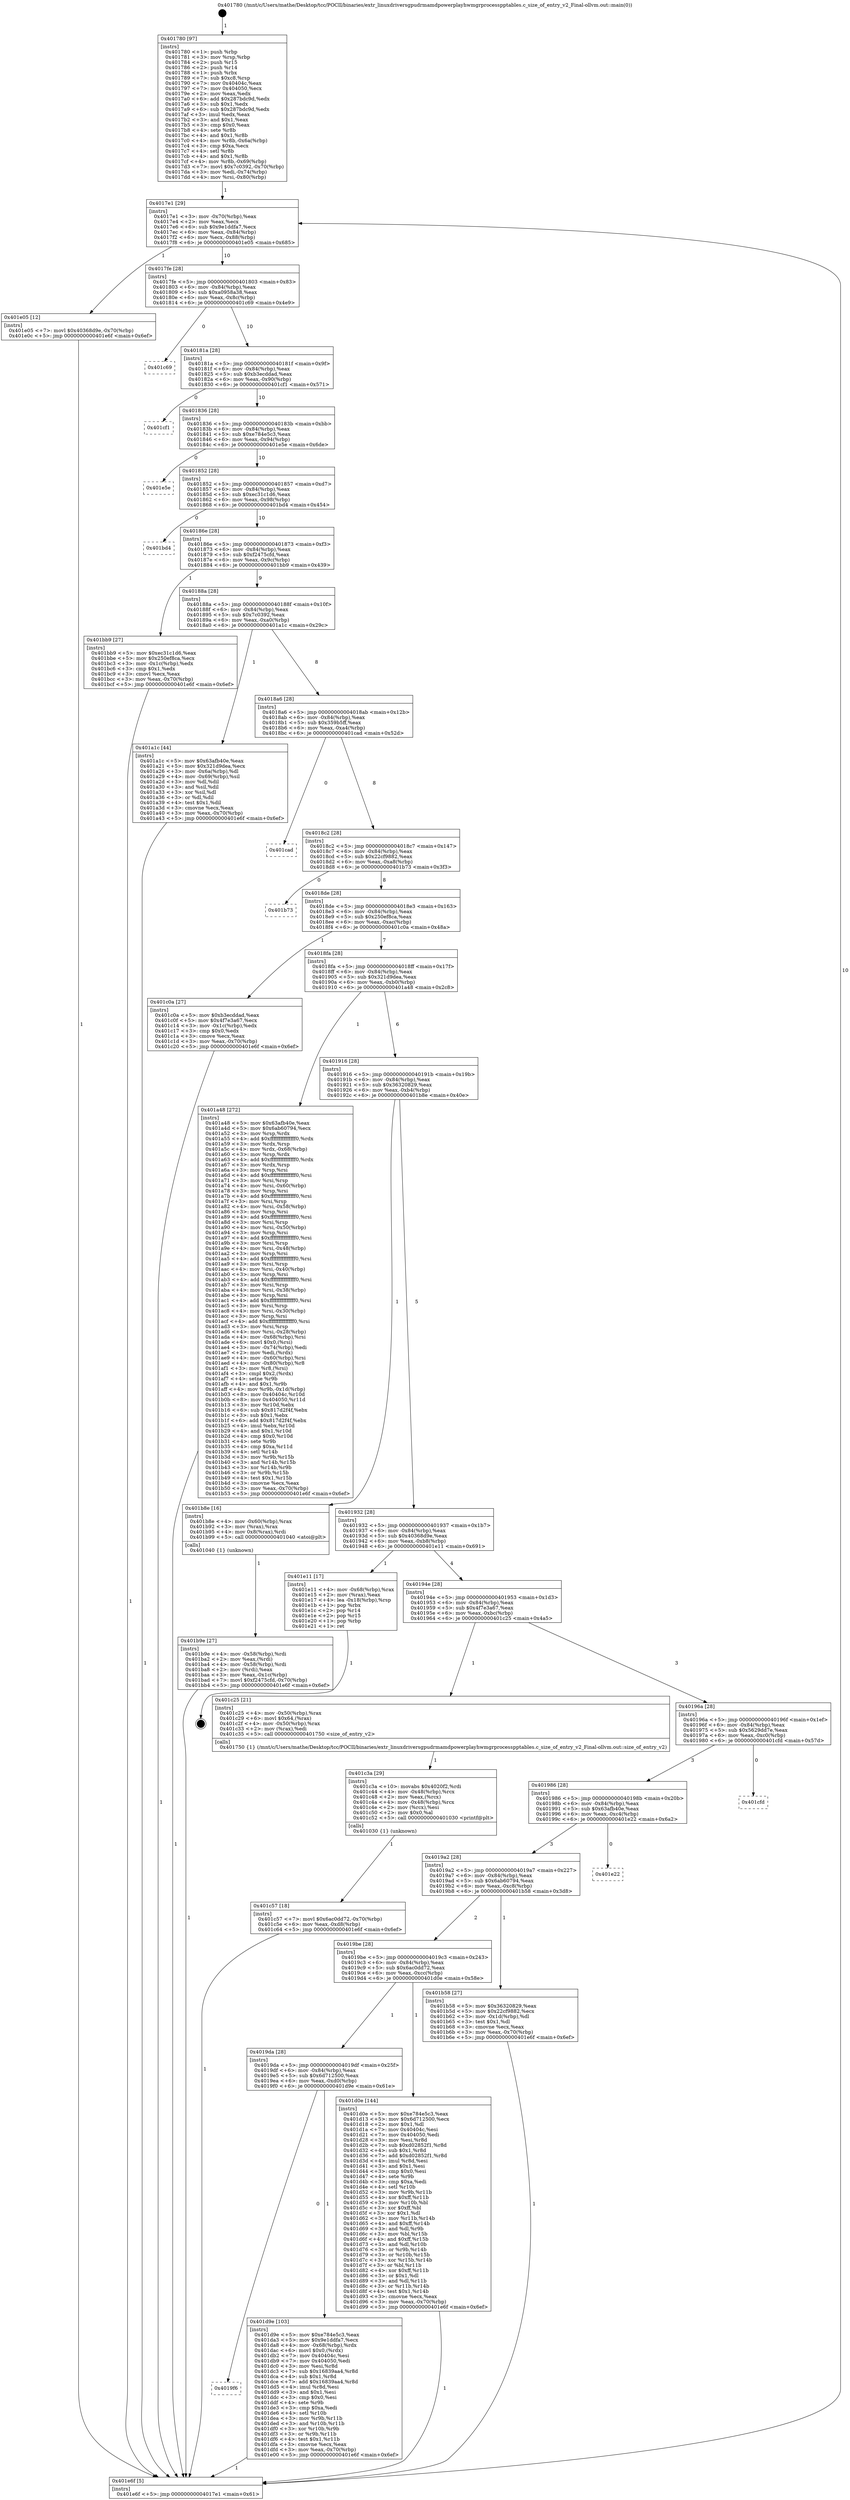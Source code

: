 digraph "0x401780" {
  label = "0x401780 (/mnt/c/Users/mathe/Desktop/tcc/POCII/binaries/extr_linuxdriversgpudrmamdpowerplayhwmgrprocesspptables.c_size_of_entry_v2_Final-ollvm.out::main(0))"
  labelloc = "t"
  node[shape=record]

  Entry [label="",width=0.3,height=0.3,shape=circle,fillcolor=black,style=filled]
  "0x4017e1" [label="{
     0x4017e1 [29]\l
     | [instrs]\l
     &nbsp;&nbsp;0x4017e1 \<+3\>: mov -0x70(%rbp),%eax\l
     &nbsp;&nbsp;0x4017e4 \<+2\>: mov %eax,%ecx\l
     &nbsp;&nbsp;0x4017e6 \<+6\>: sub $0x9e1ddfa7,%ecx\l
     &nbsp;&nbsp;0x4017ec \<+6\>: mov %eax,-0x84(%rbp)\l
     &nbsp;&nbsp;0x4017f2 \<+6\>: mov %ecx,-0x88(%rbp)\l
     &nbsp;&nbsp;0x4017f8 \<+6\>: je 0000000000401e05 \<main+0x685\>\l
  }"]
  "0x401e05" [label="{
     0x401e05 [12]\l
     | [instrs]\l
     &nbsp;&nbsp;0x401e05 \<+7\>: movl $0x40368d9e,-0x70(%rbp)\l
     &nbsp;&nbsp;0x401e0c \<+5\>: jmp 0000000000401e6f \<main+0x6ef\>\l
  }"]
  "0x4017fe" [label="{
     0x4017fe [28]\l
     | [instrs]\l
     &nbsp;&nbsp;0x4017fe \<+5\>: jmp 0000000000401803 \<main+0x83\>\l
     &nbsp;&nbsp;0x401803 \<+6\>: mov -0x84(%rbp),%eax\l
     &nbsp;&nbsp;0x401809 \<+5\>: sub $0xa0958a38,%eax\l
     &nbsp;&nbsp;0x40180e \<+6\>: mov %eax,-0x8c(%rbp)\l
     &nbsp;&nbsp;0x401814 \<+6\>: je 0000000000401c69 \<main+0x4e9\>\l
  }"]
  Exit [label="",width=0.3,height=0.3,shape=circle,fillcolor=black,style=filled,peripheries=2]
  "0x401c69" [label="{
     0x401c69\l
  }", style=dashed]
  "0x40181a" [label="{
     0x40181a [28]\l
     | [instrs]\l
     &nbsp;&nbsp;0x40181a \<+5\>: jmp 000000000040181f \<main+0x9f\>\l
     &nbsp;&nbsp;0x40181f \<+6\>: mov -0x84(%rbp),%eax\l
     &nbsp;&nbsp;0x401825 \<+5\>: sub $0xb3ecddad,%eax\l
     &nbsp;&nbsp;0x40182a \<+6\>: mov %eax,-0x90(%rbp)\l
     &nbsp;&nbsp;0x401830 \<+6\>: je 0000000000401cf1 \<main+0x571\>\l
  }"]
  "0x4019f6" [label="{
     0x4019f6\l
  }", style=dashed]
  "0x401cf1" [label="{
     0x401cf1\l
  }", style=dashed]
  "0x401836" [label="{
     0x401836 [28]\l
     | [instrs]\l
     &nbsp;&nbsp;0x401836 \<+5\>: jmp 000000000040183b \<main+0xbb\>\l
     &nbsp;&nbsp;0x40183b \<+6\>: mov -0x84(%rbp),%eax\l
     &nbsp;&nbsp;0x401841 \<+5\>: sub $0xe784e5c3,%eax\l
     &nbsp;&nbsp;0x401846 \<+6\>: mov %eax,-0x94(%rbp)\l
     &nbsp;&nbsp;0x40184c \<+6\>: je 0000000000401e5e \<main+0x6de\>\l
  }"]
  "0x401d9e" [label="{
     0x401d9e [103]\l
     | [instrs]\l
     &nbsp;&nbsp;0x401d9e \<+5\>: mov $0xe784e5c3,%eax\l
     &nbsp;&nbsp;0x401da3 \<+5\>: mov $0x9e1ddfa7,%ecx\l
     &nbsp;&nbsp;0x401da8 \<+4\>: mov -0x68(%rbp),%rdx\l
     &nbsp;&nbsp;0x401dac \<+6\>: movl $0x0,(%rdx)\l
     &nbsp;&nbsp;0x401db2 \<+7\>: mov 0x40404c,%esi\l
     &nbsp;&nbsp;0x401db9 \<+7\>: mov 0x404050,%edi\l
     &nbsp;&nbsp;0x401dc0 \<+3\>: mov %esi,%r8d\l
     &nbsp;&nbsp;0x401dc3 \<+7\>: sub $0x16839aa4,%r8d\l
     &nbsp;&nbsp;0x401dca \<+4\>: sub $0x1,%r8d\l
     &nbsp;&nbsp;0x401dce \<+7\>: add $0x16839aa4,%r8d\l
     &nbsp;&nbsp;0x401dd5 \<+4\>: imul %r8d,%esi\l
     &nbsp;&nbsp;0x401dd9 \<+3\>: and $0x1,%esi\l
     &nbsp;&nbsp;0x401ddc \<+3\>: cmp $0x0,%esi\l
     &nbsp;&nbsp;0x401ddf \<+4\>: sete %r9b\l
     &nbsp;&nbsp;0x401de3 \<+3\>: cmp $0xa,%edi\l
     &nbsp;&nbsp;0x401de6 \<+4\>: setl %r10b\l
     &nbsp;&nbsp;0x401dea \<+3\>: mov %r9b,%r11b\l
     &nbsp;&nbsp;0x401ded \<+3\>: and %r10b,%r11b\l
     &nbsp;&nbsp;0x401df0 \<+3\>: xor %r10b,%r9b\l
     &nbsp;&nbsp;0x401df3 \<+3\>: or %r9b,%r11b\l
     &nbsp;&nbsp;0x401df6 \<+4\>: test $0x1,%r11b\l
     &nbsp;&nbsp;0x401dfa \<+3\>: cmovne %ecx,%eax\l
     &nbsp;&nbsp;0x401dfd \<+3\>: mov %eax,-0x70(%rbp)\l
     &nbsp;&nbsp;0x401e00 \<+5\>: jmp 0000000000401e6f \<main+0x6ef\>\l
  }"]
  "0x401e5e" [label="{
     0x401e5e\l
  }", style=dashed]
  "0x401852" [label="{
     0x401852 [28]\l
     | [instrs]\l
     &nbsp;&nbsp;0x401852 \<+5\>: jmp 0000000000401857 \<main+0xd7\>\l
     &nbsp;&nbsp;0x401857 \<+6\>: mov -0x84(%rbp),%eax\l
     &nbsp;&nbsp;0x40185d \<+5\>: sub $0xec31c1d6,%eax\l
     &nbsp;&nbsp;0x401862 \<+6\>: mov %eax,-0x98(%rbp)\l
     &nbsp;&nbsp;0x401868 \<+6\>: je 0000000000401bd4 \<main+0x454\>\l
  }"]
  "0x4019da" [label="{
     0x4019da [28]\l
     | [instrs]\l
     &nbsp;&nbsp;0x4019da \<+5\>: jmp 00000000004019df \<main+0x25f\>\l
     &nbsp;&nbsp;0x4019df \<+6\>: mov -0x84(%rbp),%eax\l
     &nbsp;&nbsp;0x4019e5 \<+5\>: sub $0x6d712500,%eax\l
     &nbsp;&nbsp;0x4019ea \<+6\>: mov %eax,-0xd0(%rbp)\l
     &nbsp;&nbsp;0x4019f0 \<+6\>: je 0000000000401d9e \<main+0x61e\>\l
  }"]
  "0x401bd4" [label="{
     0x401bd4\l
  }", style=dashed]
  "0x40186e" [label="{
     0x40186e [28]\l
     | [instrs]\l
     &nbsp;&nbsp;0x40186e \<+5\>: jmp 0000000000401873 \<main+0xf3\>\l
     &nbsp;&nbsp;0x401873 \<+6\>: mov -0x84(%rbp),%eax\l
     &nbsp;&nbsp;0x401879 \<+5\>: sub $0xf2475cfd,%eax\l
     &nbsp;&nbsp;0x40187e \<+6\>: mov %eax,-0x9c(%rbp)\l
     &nbsp;&nbsp;0x401884 \<+6\>: je 0000000000401bb9 \<main+0x439\>\l
  }"]
  "0x401d0e" [label="{
     0x401d0e [144]\l
     | [instrs]\l
     &nbsp;&nbsp;0x401d0e \<+5\>: mov $0xe784e5c3,%eax\l
     &nbsp;&nbsp;0x401d13 \<+5\>: mov $0x6d712500,%ecx\l
     &nbsp;&nbsp;0x401d18 \<+2\>: mov $0x1,%dl\l
     &nbsp;&nbsp;0x401d1a \<+7\>: mov 0x40404c,%esi\l
     &nbsp;&nbsp;0x401d21 \<+7\>: mov 0x404050,%edi\l
     &nbsp;&nbsp;0x401d28 \<+3\>: mov %esi,%r8d\l
     &nbsp;&nbsp;0x401d2b \<+7\>: sub $0xd02852f1,%r8d\l
     &nbsp;&nbsp;0x401d32 \<+4\>: sub $0x1,%r8d\l
     &nbsp;&nbsp;0x401d36 \<+7\>: add $0xd02852f1,%r8d\l
     &nbsp;&nbsp;0x401d3d \<+4\>: imul %r8d,%esi\l
     &nbsp;&nbsp;0x401d41 \<+3\>: and $0x1,%esi\l
     &nbsp;&nbsp;0x401d44 \<+3\>: cmp $0x0,%esi\l
     &nbsp;&nbsp;0x401d47 \<+4\>: sete %r9b\l
     &nbsp;&nbsp;0x401d4b \<+3\>: cmp $0xa,%edi\l
     &nbsp;&nbsp;0x401d4e \<+4\>: setl %r10b\l
     &nbsp;&nbsp;0x401d52 \<+3\>: mov %r9b,%r11b\l
     &nbsp;&nbsp;0x401d55 \<+4\>: xor $0xff,%r11b\l
     &nbsp;&nbsp;0x401d59 \<+3\>: mov %r10b,%bl\l
     &nbsp;&nbsp;0x401d5c \<+3\>: xor $0xff,%bl\l
     &nbsp;&nbsp;0x401d5f \<+3\>: xor $0x1,%dl\l
     &nbsp;&nbsp;0x401d62 \<+3\>: mov %r11b,%r14b\l
     &nbsp;&nbsp;0x401d65 \<+4\>: and $0xff,%r14b\l
     &nbsp;&nbsp;0x401d69 \<+3\>: and %dl,%r9b\l
     &nbsp;&nbsp;0x401d6c \<+3\>: mov %bl,%r15b\l
     &nbsp;&nbsp;0x401d6f \<+4\>: and $0xff,%r15b\l
     &nbsp;&nbsp;0x401d73 \<+3\>: and %dl,%r10b\l
     &nbsp;&nbsp;0x401d76 \<+3\>: or %r9b,%r14b\l
     &nbsp;&nbsp;0x401d79 \<+3\>: or %r10b,%r15b\l
     &nbsp;&nbsp;0x401d7c \<+3\>: xor %r15b,%r14b\l
     &nbsp;&nbsp;0x401d7f \<+3\>: or %bl,%r11b\l
     &nbsp;&nbsp;0x401d82 \<+4\>: xor $0xff,%r11b\l
     &nbsp;&nbsp;0x401d86 \<+3\>: or $0x1,%dl\l
     &nbsp;&nbsp;0x401d89 \<+3\>: and %dl,%r11b\l
     &nbsp;&nbsp;0x401d8c \<+3\>: or %r11b,%r14b\l
     &nbsp;&nbsp;0x401d8f \<+4\>: test $0x1,%r14b\l
     &nbsp;&nbsp;0x401d93 \<+3\>: cmovne %ecx,%eax\l
     &nbsp;&nbsp;0x401d96 \<+3\>: mov %eax,-0x70(%rbp)\l
     &nbsp;&nbsp;0x401d99 \<+5\>: jmp 0000000000401e6f \<main+0x6ef\>\l
  }"]
  "0x401bb9" [label="{
     0x401bb9 [27]\l
     | [instrs]\l
     &nbsp;&nbsp;0x401bb9 \<+5\>: mov $0xec31c1d6,%eax\l
     &nbsp;&nbsp;0x401bbe \<+5\>: mov $0x250ef8ca,%ecx\l
     &nbsp;&nbsp;0x401bc3 \<+3\>: mov -0x1c(%rbp),%edx\l
     &nbsp;&nbsp;0x401bc6 \<+3\>: cmp $0x1,%edx\l
     &nbsp;&nbsp;0x401bc9 \<+3\>: cmovl %ecx,%eax\l
     &nbsp;&nbsp;0x401bcc \<+3\>: mov %eax,-0x70(%rbp)\l
     &nbsp;&nbsp;0x401bcf \<+5\>: jmp 0000000000401e6f \<main+0x6ef\>\l
  }"]
  "0x40188a" [label="{
     0x40188a [28]\l
     | [instrs]\l
     &nbsp;&nbsp;0x40188a \<+5\>: jmp 000000000040188f \<main+0x10f\>\l
     &nbsp;&nbsp;0x40188f \<+6\>: mov -0x84(%rbp),%eax\l
     &nbsp;&nbsp;0x401895 \<+5\>: sub $0x7c0392,%eax\l
     &nbsp;&nbsp;0x40189a \<+6\>: mov %eax,-0xa0(%rbp)\l
     &nbsp;&nbsp;0x4018a0 \<+6\>: je 0000000000401a1c \<main+0x29c\>\l
  }"]
  "0x401c57" [label="{
     0x401c57 [18]\l
     | [instrs]\l
     &nbsp;&nbsp;0x401c57 \<+7\>: movl $0x6ac0dd72,-0x70(%rbp)\l
     &nbsp;&nbsp;0x401c5e \<+6\>: mov %eax,-0xd8(%rbp)\l
     &nbsp;&nbsp;0x401c64 \<+5\>: jmp 0000000000401e6f \<main+0x6ef\>\l
  }"]
  "0x401a1c" [label="{
     0x401a1c [44]\l
     | [instrs]\l
     &nbsp;&nbsp;0x401a1c \<+5\>: mov $0x63afb40e,%eax\l
     &nbsp;&nbsp;0x401a21 \<+5\>: mov $0x321d9dea,%ecx\l
     &nbsp;&nbsp;0x401a26 \<+3\>: mov -0x6a(%rbp),%dl\l
     &nbsp;&nbsp;0x401a29 \<+4\>: mov -0x69(%rbp),%sil\l
     &nbsp;&nbsp;0x401a2d \<+3\>: mov %dl,%dil\l
     &nbsp;&nbsp;0x401a30 \<+3\>: and %sil,%dil\l
     &nbsp;&nbsp;0x401a33 \<+3\>: xor %sil,%dl\l
     &nbsp;&nbsp;0x401a36 \<+3\>: or %dl,%dil\l
     &nbsp;&nbsp;0x401a39 \<+4\>: test $0x1,%dil\l
     &nbsp;&nbsp;0x401a3d \<+3\>: cmovne %ecx,%eax\l
     &nbsp;&nbsp;0x401a40 \<+3\>: mov %eax,-0x70(%rbp)\l
     &nbsp;&nbsp;0x401a43 \<+5\>: jmp 0000000000401e6f \<main+0x6ef\>\l
  }"]
  "0x4018a6" [label="{
     0x4018a6 [28]\l
     | [instrs]\l
     &nbsp;&nbsp;0x4018a6 \<+5\>: jmp 00000000004018ab \<main+0x12b\>\l
     &nbsp;&nbsp;0x4018ab \<+6\>: mov -0x84(%rbp),%eax\l
     &nbsp;&nbsp;0x4018b1 \<+5\>: sub $0x359b5ff,%eax\l
     &nbsp;&nbsp;0x4018b6 \<+6\>: mov %eax,-0xa4(%rbp)\l
     &nbsp;&nbsp;0x4018bc \<+6\>: je 0000000000401cad \<main+0x52d\>\l
  }"]
  "0x401e6f" [label="{
     0x401e6f [5]\l
     | [instrs]\l
     &nbsp;&nbsp;0x401e6f \<+5\>: jmp 00000000004017e1 \<main+0x61\>\l
  }"]
  "0x401780" [label="{
     0x401780 [97]\l
     | [instrs]\l
     &nbsp;&nbsp;0x401780 \<+1\>: push %rbp\l
     &nbsp;&nbsp;0x401781 \<+3\>: mov %rsp,%rbp\l
     &nbsp;&nbsp;0x401784 \<+2\>: push %r15\l
     &nbsp;&nbsp;0x401786 \<+2\>: push %r14\l
     &nbsp;&nbsp;0x401788 \<+1\>: push %rbx\l
     &nbsp;&nbsp;0x401789 \<+7\>: sub $0xc8,%rsp\l
     &nbsp;&nbsp;0x401790 \<+7\>: mov 0x40404c,%eax\l
     &nbsp;&nbsp;0x401797 \<+7\>: mov 0x404050,%ecx\l
     &nbsp;&nbsp;0x40179e \<+2\>: mov %eax,%edx\l
     &nbsp;&nbsp;0x4017a0 \<+6\>: add $0x287bdc9d,%edx\l
     &nbsp;&nbsp;0x4017a6 \<+3\>: sub $0x1,%edx\l
     &nbsp;&nbsp;0x4017a9 \<+6\>: sub $0x287bdc9d,%edx\l
     &nbsp;&nbsp;0x4017af \<+3\>: imul %edx,%eax\l
     &nbsp;&nbsp;0x4017b2 \<+3\>: and $0x1,%eax\l
     &nbsp;&nbsp;0x4017b5 \<+3\>: cmp $0x0,%eax\l
     &nbsp;&nbsp;0x4017b8 \<+4\>: sete %r8b\l
     &nbsp;&nbsp;0x4017bc \<+4\>: and $0x1,%r8b\l
     &nbsp;&nbsp;0x4017c0 \<+4\>: mov %r8b,-0x6a(%rbp)\l
     &nbsp;&nbsp;0x4017c4 \<+3\>: cmp $0xa,%ecx\l
     &nbsp;&nbsp;0x4017c7 \<+4\>: setl %r8b\l
     &nbsp;&nbsp;0x4017cb \<+4\>: and $0x1,%r8b\l
     &nbsp;&nbsp;0x4017cf \<+4\>: mov %r8b,-0x69(%rbp)\l
     &nbsp;&nbsp;0x4017d3 \<+7\>: movl $0x7c0392,-0x70(%rbp)\l
     &nbsp;&nbsp;0x4017da \<+3\>: mov %edi,-0x74(%rbp)\l
     &nbsp;&nbsp;0x4017dd \<+4\>: mov %rsi,-0x80(%rbp)\l
  }"]
  "0x401c3a" [label="{
     0x401c3a [29]\l
     | [instrs]\l
     &nbsp;&nbsp;0x401c3a \<+10\>: movabs $0x4020f2,%rdi\l
     &nbsp;&nbsp;0x401c44 \<+4\>: mov -0x48(%rbp),%rcx\l
     &nbsp;&nbsp;0x401c48 \<+2\>: mov %eax,(%rcx)\l
     &nbsp;&nbsp;0x401c4a \<+4\>: mov -0x48(%rbp),%rcx\l
     &nbsp;&nbsp;0x401c4e \<+2\>: mov (%rcx),%esi\l
     &nbsp;&nbsp;0x401c50 \<+2\>: mov $0x0,%al\l
     &nbsp;&nbsp;0x401c52 \<+5\>: call 0000000000401030 \<printf@plt\>\l
     | [calls]\l
     &nbsp;&nbsp;0x401030 \{1\} (unknown)\l
  }"]
  "0x401cad" [label="{
     0x401cad\l
  }", style=dashed]
  "0x4018c2" [label="{
     0x4018c2 [28]\l
     | [instrs]\l
     &nbsp;&nbsp;0x4018c2 \<+5\>: jmp 00000000004018c7 \<main+0x147\>\l
     &nbsp;&nbsp;0x4018c7 \<+6\>: mov -0x84(%rbp),%eax\l
     &nbsp;&nbsp;0x4018cd \<+5\>: sub $0x22cf9882,%eax\l
     &nbsp;&nbsp;0x4018d2 \<+6\>: mov %eax,-0xa8(%rbp)\l
     &nbsp;&nbsp;0x4018d8 \<+6\>: je 0000000000401b73 \<main+0x3f3\>\l
  }"]
  "0x401b9e" [label="{
     0x401b9e [27]\l
     | [instrs]\l
     &nbsp;&nbsp;0x401b9e \<+4\>: mov -0x58(%rbp),%rdi\l
     &nbsp;&nbsp;0x401ba2 \<+2\>: mov %eax,(%rdi)\l
     &nbsp;&nbsp;0x401ba4 \<+4\>: mov -0x58(%rbp),%rdi\l
     &nbsp;&nbsp;0x401ba8 \<+2\>: mov (%rdi),%eax\l
     &nbsp;&nbsp;0x401baa \<+3\>: mov %eax,-0x1c(%rbp)\l
     &nbsp;&nbsp;0x401bad \<+7\>: movl $0xf2475cfd,-0x70(%rbp)\l
     &nbsp;&nbsp;0x401bb4 \<+5\>: jmp 0000000000401e6f \<main+0x6ef\>\l
  }"]
  "0x401b73" [label="{
     0x401b73\l
  }", style=dashed]
  "0x4018de" [label="{
     0x4018de [28]\l
     | [instrs]\l
     &nbsp;&nbsp;0x4018de \<+5\>: jmp 00000000004018e3 \<main+0x163\>\l
     &nbsp;&nbsp;0x4018e3 \<+6\>: mov -0x84(%rbp),%eax\l
     &nbsp;&nbsp;0x4018e9 \<+5\>: sub $0x250ef8ca,%eax\l
     &nbsp;&nbsp;0x4018ee \<+6\>: mov %eax,-0xac(%rbp)\l
     &nbsp;&nbsp;0x4018f4 \<+6\>: je 0000000000401c0a \<main+0x48a\>\l
  }"]
  "0x4019be" [label="{
     0x4019be [28]\l
     | [instrs]\l
     &nbsp;&nbsp;0x4019be \<+5\>: jmp 00000000004019c3 \<main+0x243\>\l
     &nbsp;&nbsp;0x4019c3 \<+6\>: mov -0x84(%rbp),%eax\l
     &nbsp;&nbsp;0x4019c9 \<+5\>: sub $0x6ac0dd72,%eax\l
     &nbsp;&nbsp;0x4019ce \<+6\>: mov %eax,-0xcc(%rbp)\l
     &nbsp;&nbsp;0x4019d4 \<+6\>: je 0000000000401d0e \<main+0x58e\>\l
  }"]
  "0x401c0a" [label="{
     0x401c0a [27]\l
     | [instrs]\l
     &nbsp;&nbsp;0x401c0a \<+5\>: mov $0xb3ecddad,%eax\l
     &nbsp;&nbsp;0x401c0f \<+5\>: mov $0x4f7e3a67,%ecx\l
     &nbsp;&nbsp;0x401c14 \<+3\>: mov -0x1c(%rbp),%edx\l
     &nbsp;&nbsp;0x401c17 \<+3\>: cmp $0x0,%edx\l
     &nbsp;&nbsp;0x401c1a \<+3\>: cmove %ecx,%eax\l
     &nbsp;&nbsp;0x401c1d \<+3\>: mov %eax,-0x70(%rbp)\l
     &nbsp;&nbsp;0x401c20 \<+5\>: jmp 0000000000401e6f \<main+0x6ef\>\l
  }"]
  "0x4018fa" [label="{
     0x4018fa [28]\l
     | [instrs]\l
     &nbsp;&nbsp;0x4018fa \<+5\>: jmp 00000000004018ff \<main+0x17f\>\l
     &nbsp;&nbsp;0x4018ff \<+6\>: mov -0x84(%rbp),%eax\l
     &nbsp;&nbsp;0x401905 \<+5\>: sub $0x321d9dea,%eax\l
     &nbsp;&nbsp;0x40190a \<+6\>: mov %eax,-0xb0(%rbp)\l
     &nbsp;&nbsp;0x401910 \<+6\>: je 0000000000401a48 \<main+0x2c8\>\l
  }"]
  "0x401b58" [label="{
     0x401b58 [27]\l
     | [instrs]\l
     &nbsp;&nbsp;0x401b58 \<+5\>: mov $0x36320829,%eax\l
     &nbsp;&nbsp;0x401b5d \<+5\>: mov $0x22cf9882,%ecx\l
     &nbsp;&nbsp;0x401b62 \<+3\>: mov -0x1d(%rbp),%dl\l
     &nbsp;&nbsp;0x401b65 \<+3\>: test $0x1,%dl\l
     &nbsp;&nbsp;0x401b68 \<+3\>: cmovne %ecx,%eax\l
     &nbsp;&nbsp;0x401b6b \<+3\>: mov %eax,-0x70(%rbp)\l
     &nbsp;&nbsp;0x401b6e \<+5\>: jmp 0000000000401e6f \<main+0x6ef\>\l
  }"]
  "0x401a48" [label="{
     0x401a48 [272]\l
     | [instrs]\l
     &nbsp;&nbsp;0x401a48 \<+5\>: mov $0x63afb40e,%eax\l
     &nbsp;&nbsp;0x401a4d \<+5\>: mov $0x6ab60794,%ecx\l
     &nbsp;&nbsp;0x401a52 \<+3\>: mov %rsp,%rdx\l
     &nbsp;&nbsp;0x401a55 \<+4\>: add $0xfffffffffffffff0,%rdx\l
     &nbsp;&nbsp;0x401a59 \<+3\>: mov %rdx,%rsp\l
     &nbsp;&nbsp;0x401a5c \<+4\>: mov %rdx,-0x68(%rbp)\l
     &nbsp;&nbsp;0x401a60 \<+3\>: mov %rsp,%rdx\l
     &nbsp;&nbsp;0x401a63 \<+4\>: add $0xfffffffffffffff0,%rdx\l
     &nbsp;&nbsp;0x401a67 \<+3\>: mov %rdx,%rsp\l
     &nbsp;&nbsp;0x401a6a \<+3\>: mov %rsp,%rsi\l
     &nbsp;&nbsp;0x401a6d \<+4\>: add $0xfffffffffffffff0,%rsi\l
     &nbsp;&nbsp;0x401a71 \<+3\>: mov %rsi,%rsp\l
     &nbsp;&nbsp;0x401a74 \<+4\>: mov %rsi,-0x60(%rbp)\l
     &nbsp;&nbsp;0x401a78 \<+3\>: mov %rsp,%rsi\l
     &nbsp;&nbsp;0x401a7b \<+4\>: add $0xfffffffffffffff0,%rsi\l
     &nbsp;&nbsp;0x401a7f \<+3\>: mov %rsi,%rsp\l
     &nbsp;&nbsp;0x401a82 \<+4\>: mov %rsi,-0x58(%rbp)\l
     &nbsp;&nbsp;0x401a86 \<+3\>: mov %rsp,%rsi\l
     &nbsp;&nbsp;0x401a89 \<+4\>: add $0xfffffffffffffff0,%rsi\l
     &nbsp;&nbsp;0x401a8d \<+3\>: mov %rsi,%rsp\l
     &nbsp;&nbsp;0x401a90 \<+4\>: mov %rsi,-0x50(%rbp)\l
     &nbsp;&nbsp;0x401a94 \<+3\>: mov %rsp,%rsi\l
     &nbsp;&nbsp;0x401a97 \<+4\>: add $0xfffffffffffffff0,%rsi\l
     &nbsp;&nbsp;0x401a9b \<+3\>: mov %rsi,%rsp\l
     &nbsp;&nbsp;0x401a9e \<+4\>: mov %rsi,-0x48(%rbp)\l
     &nbsp;&nbsp;0x401aa2 \<+3\>: mov %rsp,%rsi\l
     &nbsp;&nbsp;0x401aa5 \<+4\>: add $0xfffffffffffffff0,%rsi\l
     &nbsp;&nbsp;0x401aa9 \<+3\>: mov %rsi,%rsp\l
     &nbsp;&nbsp;0x401aac \<+4\>: mov %rsi,-0x40(%rbp)\l
     &nbsp;&nbsp;0x401ab0 \<+3\>: mov %rsp,%rsi\l
     &nbsp;&nbsp;0x401ab3 \<+4\>: add $0xfffffffffffffff0,%rsi\l
     &nbsp;&nbsp;0x401ab7 \<+3\>: mov %rsi,%rsp\l
     &nbsp;&nbsp;0x401aba \<+4\>: mov %rsi,-0x38(%rbp)\l
     &nbsp;&nbsp;0x401abe \<+3\>: mov %rsp,%rsi\l
     &nbsp;&nbsp;0x401ac1 \<+4\>: add $0xfffffffffffffff0,%rsi\l
     &nbsp;&nbsp;0x401ac5 \<+3\>: mov %rsi,%rsp\l
     &nbsp;&nbsp;0x401ac8 \<+4\>: mov %rsi,-0x30(%rbp)\l
     &nbsp;&nbsp;0x401acc \<+3\>: mov %rsp,%rsi\l
     &nbsp;&nbsp;0x401acf \<+4\>: add $0xfffffffffffffff0,%rsi\l
     &nbsp;&nbsp;0x401ad3 \<+3\>: mov %rsi,%rsp\l
     &nbsp;&nbsp;0x401ad6 \<+4\>: mov %rsi,-0x28(%rbp)\l
     &nbsp;&nbsp;0x401ada \<+4\>: mov -0x68(%rbp),%rsi\l
     &nbsp;&nbsp;0x401ade \<+6\>: movl $0x0,(%rsi)\l
     &nbsp;&nbsp;0x401ae4 \<+3\>: mov -0x74(%rbp),%edi\l
     &nbsp;&nbsp;0x401ae7 \<+2\>: mov %edi,(%rdx)\l
     &nbsp;&nbsp;0x401ae9 \<+4\>: mov -0x60(%rbp),%rsi\l
     &nbsp;&nbsp;0x401aed \<+4\>: mov -0x80(%rbp),%r8\l
     &nbsp;&nbsp;0x401af1 \<+3\>: mov %r8,(%rsi)\l
     &nbsp;&nbsp;0x401af4 \<+3\>: cmpl $0x2,(%rdx)\l
     &nbsp;&nbsp;0x401af7 \<+4\>: setne %r9b\l
     &nbsp;&nbsp;0x401afb \<+4\>: and $0x1,%r9b\l
     &nbsp;&nbsp;0x401aff \<+4\>: mov %r9b,-0x1d(%rbp)\l
     &nbsp;&nbsp;0x401b03 \<+8\>: mov 0x40404c,%r10d\l
     &nbsp;&nbsp;0x401b0b \<+8\>: mov 0x404050,%r11d\l
     &nbsp;&nbsp;0x401b13 \<+3\>: mov %r10d,%ebx\l
     &nbsp;&nbsp;0x401b16 \<+6\>: sub $0x817d2f4f,%ebx\l
     &nbsp;&nbsp;0x401b1c \<+3\>: sub $0x1,%ebx\l
     &nbsp;&nbsp;0x401b1f \<+6\>: add $0x817d2f4f,%ebx\l
     &nbsp;&nbsp;0x401b25 \<+4\>: imul %ebx,%r10d\l
     &nbsp;&nbsp;0x401b29 \<+4\>: and $0x1,%r10d\l
     &nbsp;&nbsp;0x401b2d \<+4\>: cmp $0x0,%r10d\l
     &nbsp;&nbsp;0x401b31 \<+4\>: sete %r9b\l
     &nbsp;&nbsp;0x401b35 \<+4\>: cmp $0xa,%r11d\l
     &nbsp;&nbsp;0x401b39 \<+4\>: setl %r14b\l
     &nbsp;&nbsp;0x401b3d \<+3\>: mov %r9b,%r15b\l
     &nbsp;&nbsp;0x401b40 \<+3\>: and %r14b,%r15b\l
     &nbsp;&nbsp;0x401b43 \<+3\>: xor %r14b,%r9b\l
     &nbsp;&nbsp;0x401b46 \<+3\>: or %r9b,%r15b\l
     &nbsp;&nbsp;0x401b49 \<+4\>: test $0x1,%r15b\l
     &nbsp;&nbsp;0x401b4d \<+3\>: cmovne %ecx,%eax\l
     &nbsp;&nbsp;0x401b50 \<+3\>: mov %eax,-0x70(%rbp)\l
     &nbsp;&nbsp;0x401b53 \<+5\>: jmp 0000000000401e6f \<main+0x6ef\>\l
  }"]
  "0x401916" [label="{
     0x401916 [28]\l
     | [instrs]\l
     &nbsp;&nbsp;0x401916 \<+5\>: jmp 000000000040191b \<main+0x19b\>\l
     &nbsp;&nbsp;0x40191b \<+6\>: mov -0x84(%rbp),%eax\l
     &nbsp;&nbsp;0x401921 \<+5\>: sub $0x36320829,%eax\l
     &nbsp;&nbsp;0x401926 \<+6\>: mov %eax,-0xb4(%rbp)\l
     &nbsp;&nbsp;0x40192c \<+6\>: je 0000000000401b8e \<main+0x40e\>\l
  }"]
  "0x4019a2" [label="{
     0x4019a2 [28]\l
     | [instrs]\l
     &nbsp;&nbsp;0x4019a2 \<+5\>: jmp 00000000004019a7 \<main+0x227\>\l
     &nbsp;&nbsp;0x4019a7 \<+6\>: mov -0x84(%rbp),%eax\l
     &nbsp;&nbsp;0x4019ad \<+5\>: sub $0x6ab60794,%eax\l
     &nbsp;&nbsp;0x4019b2 \<+6\>: mov %eax,-0xc8(%rbp)\l
     &nbsp;&nbsp;0x4019b8 \<+6\>: je 0000000000401b58 \<main+0x3d8\>\l
  }"]
  "0x401e22" [label="{
     0x401e22\l
  }", style=dashed]
  "0x401b8e" [label="{
     0x401b8e [16]\l
     | [instrs]\l
     &nbsp;&nbsp;0x401b8e \<+4\>: mov -0x60(%rbp),%rax\l
     &nbsp;&nbsp;0x401b92 \<+3\>: mov (%rax),%rax\l
     &nbsp;&nbsp;0x401b95 \<+4\>: mov 0x8(%rax),%rdi\l
     &nbsp;&nbsp;0x401b99 \<+5\>: call 0000000000401040 \<atoi@plt\>\l
     | [calls]\l
     &nbsp;&nbsp;0x401040 \{1\} (unknown)\l
  }"]
  "0x401932" [label="{
     0x401932 [28]\l
     | [instrs]\l
     &nbsp;&nbsp;0x401932 \<+5\>: jmp 0000000000401937 \<main+0x1b7\>\l
     &nbsp;&nbsp;0x401937 \<+6\>: mov -0x84(%rbp),%eax\l
     &nbsp;&nbsp;0x40193d \<+5\>: sub $0x40368d9e,%eax\l
     &nbsp;&nbsp;0x401942 \<+6\>: mov %eax,-0xb8(%rbp)\l
     &nbsp;&nbsp;0x401948 \<+6\>: je 0000000000401e11 \<main+0x691\>\l
  }"]
  "0x401986" [label="{
     0x401986 [28]\l
     | [instrs]\l
     &nbsp;&nbsp;0x401986 \<+5\>: jmp 000000000040198b \<main+0x20b\>\l
     &nbsp;&nbsp;0x40198b \<+6\>: mov -0x84(%rbp),%eax\l
     &nbsp;&nbsp;0x401991 \<+5\>: sub $0x63afb40e,%eax\l
     &nbsp;&nbsp;0x401996 \<+6\>: mov %eax,-0xc4(%rbp)\l
     &nbsp;&nbsp;0x40199c \<+6\>: je 0000000000401e22 \<main+0x6a2\>\l
  }"]
  "0x401e11" [label="{
     0x401e11 [17]\l
     | [instrs]\l
     &nbsp;&nbsp;0x401e11 \<+4\>: mov -0x68(%rbp),%rax\l
     &nbsp;&nbsp;0x401e15 \<+2\>: mov (%rax),%eax\l
     &nbsp;&nbsp;0x401e17 \<+4\>: lea -0x18(%rbp),%rsp\l
     &nbsp;&nbsp;0x401e1b \<+1\>: pop %rbx\l
     &nbsp;&nbsp;0x401e1c \<+2\>: pop %r14\l
     &nbsp;&nbsp;0x401e1e \<+2\>: pop %r15\l
     &nbsp;&nbsp;0x401e20 \<+1\>: pop %rbp\l
     &nbsp;&nbsp;0x401e21 \<+1\>: ret\l
  }"]
  "0x40194e" [label="{
     0x40194e [28]\l
     | [instrs]\l
     &nbsp;&nbsp;0x40194e \<+5\>: jmp 0000000000401953 \<main+0x1d3\>\l
     &nbsp;&nbsp;0x401953 \<+6\>: mov -0x84(%rbp),%eax\l
     &nbsp;&nbsp;0x401959 \<+5\>: sub $0x4f7e3a67,%eax\l
     &nbsp;&nbsp;0x40195e \<+6\>: mov %eax,-0xbc(%rbp)\l
     &nbsp;&nbsp;0x401964 \<+6\>: je 0000000000401c25 \<main+0x4a5\>\l
  }"]
  "0x401cfd" [label="{
     0x401cfd\l
  }", style=dashed]
  "0x401c25" [label="{
     0x401c25 [21]\l
     | [instrs]\l
     &nbsp;&nbsp;0x401c25 \<+4\>: mov -0x50(%rbp),%rax\l
     &nbsp;&nbsp;0x401c29 \<+6\>: movl $0x64,(%rax)\l
     &nbsp;&nbsp;0x401c2f \<+4\>: mov -0x50(%rbp),%rax\l
     &nbsp;&nbsp;0x401c33 \<+2\>: mov (%rax),%edi\l
     &nbsp;&nbsp;0x401c35 \<+5\>: call 0000000000401750 \<size_of_entry_v2\>\l
     | [calls]\l
     &nbsp;&nbsp;0x401750 \{1\} (/mnt/c/Users/mathe/Desktop/tcc/POCII/binaries/extr_linuxdriversgpudrmamdpowerplayhwmgrprocesspptables.c_size_of_entry_v2_Final-ollvm.out::size_of_entry_v2)\l
  }"]
  "0x40196a" [label="{
     0x40196a [28]\l
     | [instrs]\l
     &nbsp;&nbsp;0x40196a \<+5\>: jmp 000000000040196f \<main+0x1ef\>\l
     &nbsp;&nbsp;0x40196f \<+6\>: mov -0x84(%rbp),%eax\l
     &nbsp;&nbsp;0x401975 \<+5\>: sub $0x5629dd7e,%eax\l
     &nbsp;&nbsp;0x40197a \<+6\>: mov %eax,-0xc0(%rbp)\l
     &nbsp;&nbsp;0x401980 \<+6\>: je 0000000000401cfd \<main+0x57d\>\l
  }"]
  Entry -> "0x401780" [label=" 1"]
  "0x4017e1" -> "0x401e05" [label=" 1"]
  "0x4017e1" -> "0x4017fe" [label=" 10"]
  "0x401e11" -> Exit [label=" 1"]
  "0x4017fe" -> "0x401c69" [label=" 0"]
  "0x4017fe" -> "0x40181a" [label=" 10"]
  "0x401e05" -> "0x401e6f" [label=" 1"]
  "0x40181a" -> "0x401cf1" [label=" 0"]
  "0x40181a" -> "0x401836" [label=" 10"]
  "0x401d9e" -> "0x401e6f" [label=" 1"]
  "0x401836" -> "0x401e5e" [label=" 0"]
  "0x401836" -> "0x401852" [label=" 10"]
  "0x4019da" -> "0x4019f6" [label=" 0"]
  "0x401852" -> "0x401bd4" [label=" 0"]
  "0x401852" -> "0x40186e" [label=" 10"]
  "0x4019da" -> "0x401d9e" [label=" 1"]
  "0x40186e" -> "0x401bb9" [label=" 1"]
  "0x40186e" -> "0x40188a" [label=" 9"]
  "0x401d0e" -> "0x401e6f" [label=" 1"]
  "0x40188a" -> "0x401a1c" [label=" 1"]
  "0x40188a" -> "0x4018a6" [label=" 8"]
  "0x401a1c" -> "0x401e6f" [label=" 1"]
  "0x401780" -> "0x4017e1" [label=" 1"]
  "0x401e6f" -> "0x4017e1" [label=" 10"]
  "0x4019be" -> "0x401d0e" [label=" 1"]
  "0x4018a6" -> "0x401cad" [label=" 0"]
  "0x4018a6" -> "0x4018c2" [label=" 8"]
  "0x4019be" -> "0x4019da" [label=" 1"]
  "0x4018c2" -> "0x401b73" [label=" 0"]
  "0x4018c2" -> "0x4018de" [label=" 8"]
  "0x401c57" -> "0x401e6f" [label=" 1"]
  "0x4018de" -> "0x401c0a" [label=" 1"]
  "0x4018de" -> "0x4018fa" [label=" 7"]
  "0x401c3a" -> "0x401c57" [label=" 1"]
  "0x4018fa" -> "0x401a48" [label=" 1"]
  "0x4018fa" -> "0x401916" [label=" 6"]
  "0x401c25" -> "0x401c3a" [label=" 1"]
  "0x401a48" -> "0x401e6f" [label=" 1"]
  "0x401bb9" -> "0x401e6f" [label=" 1"]
  "0x401916" -> "0x401b8e" [label=" 1"]
  "0x401916" -> "0x401932" [label=" 5"]
  "0x401b9e" -> "0x401e6f" [label=" 1"]
  "0x401932" -> "0x401e11" [label=" 1"]
  "0x401932" -> "0x40194e" [label=" 4"]
  "0x401b58" -> "0x401e6f" [label=" 1"]
  "0x40194e" -> "0x401c25" [label=" 1"]
  "0x40194e" -> "0x40196a" [label=" 3"]
  "0x4019a2" -> "0x4019be" [label=" 2"]
  "0x40196a" -> "0x401cfd" [label=" 0"]
  "0x40196a" -> "0x401986" [label=" 3"]
  "0x401b8e" -> "0x401b9e" [label=" 1"]
  "0x401986" -> "0x401e22" [label=" 0"]
  "0x401986" -> "0x4019a2" [label=" 3"]
  "0x401c0a" -> "0x401e6f" [label=" 1"]
  "0x4019a2" -> "0x401b58" [label=" 1"]
}
